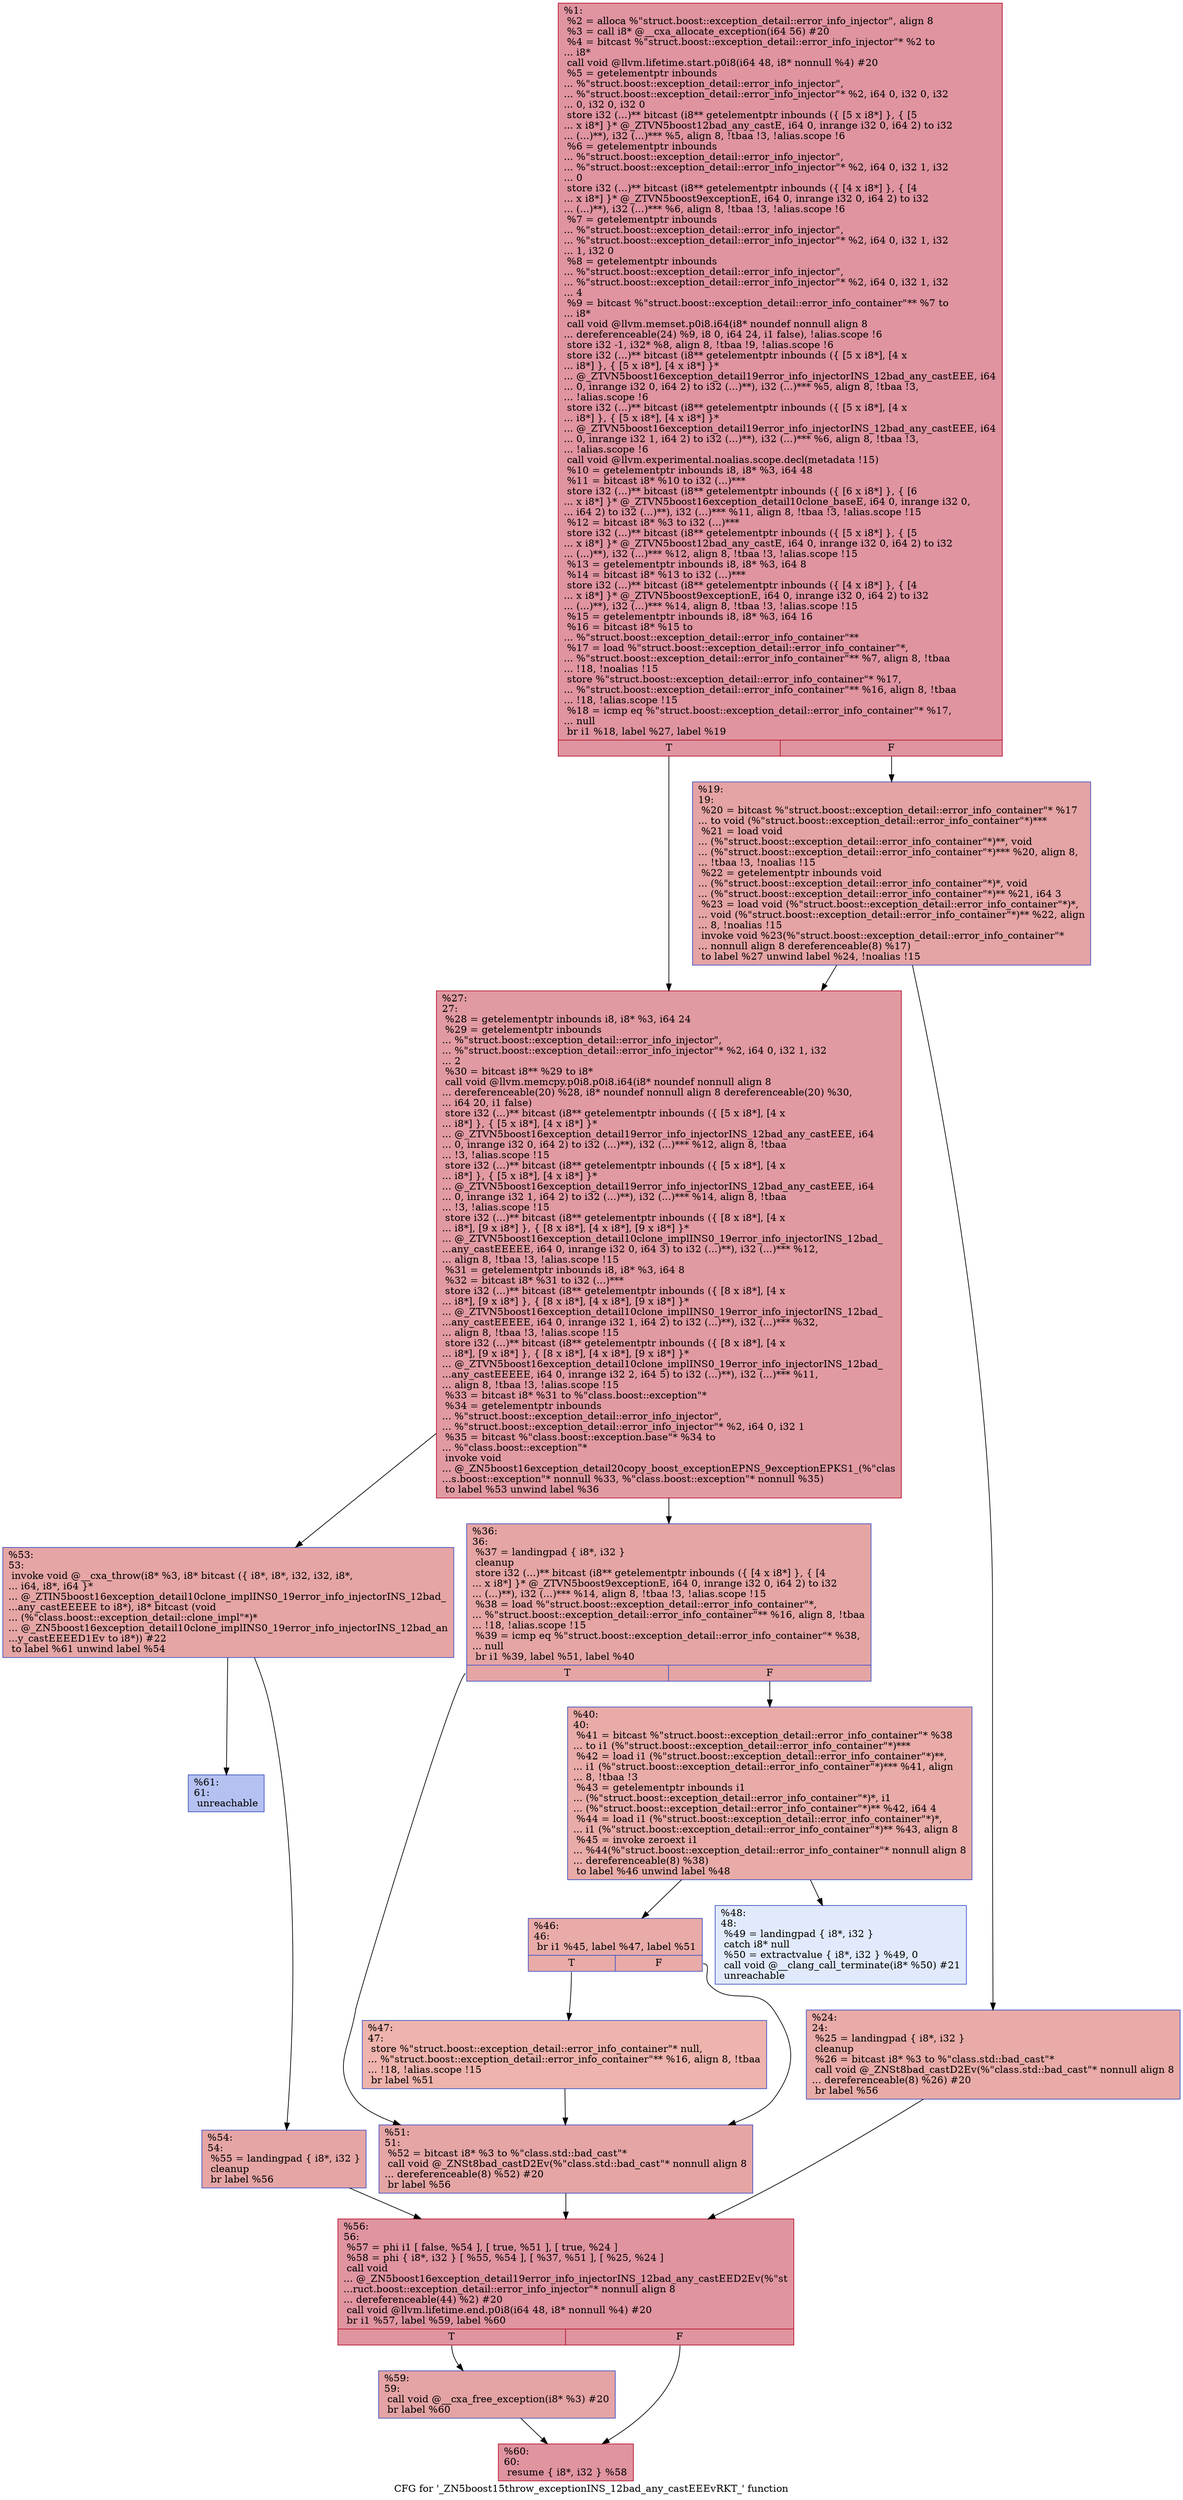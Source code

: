 digraph "CFG for '_ZN5boost15throw_exceptionINS_12bad_any_castEEEvRKT_' function" {
	label="CFG for '_ZN5boost15throw_exceptionINS_12bad_any_castEEEvRKT_' function";

	Node0x557e589af740 [shape=record,color="#b70d28ff", style=filled, fillcolor="#b70d2870",label="{%1:\l  %2 = alloca %\"struct.boost::exception_detail::error_info_injector\", align 8\l  %3 = call i8* @__cxa_allocate_exception(i64 56) #20\l  %4 = bitcast %\"struct.boost::exception_detail::error_info_injector\"* %2 to\l... i8*\l  call void @llvm.lifetime.start.p0i8(i64 48, i8* nonnull %4) #20\l  %5 = getelementptr inbounds\l... %\"struct.boost::exception_detail::error_info_injector\",\l... %\"struct.boost::exception_detail::error_info_injector\"* %2, i64 0, i32 0, i32\l... 0, i32 0, i32 0\l  store i32 (...)** bitcast (i8** getelementptr inbounds (\{ [5 x i8*] \}, \{ [5\l... x i8*] \}* @_ZTVN5boost12bad_any_castE, i64 0, inrange i32 0, i64 2) to i32\l... (...)**), i32 (...)*** %5, align 8, !tbaa !3, !alias.scope !6\l  %6 = getelementptr inbounds\l... %\"struct.boost::exception_detail::error_info_injector\",\l... %\"struct.boost::exception_detail::error_info_injector\"* %2, i64 0, i32 1, i32\l... 0\l  store i32 (...)** bitcast (i8** getelementptr inbounds (\{ [4 x i8*] \}, \{ [4\l... x i8*] \}* @_ZTVN5boost9exceptionE, i64 0, inrange i32 0, i64 2) to i32\l... (...)**), i32 (...)*** %6, align 8, !tbaa !3, !alias.scope !6\l  %7 = getelementptr inbounds\l... %\"struct.boost::exception_detail::error_info_injector\",\l... %\"struct.boost::exception_detail::error_info_injector\"* %2, i64 0, i32 1, i32\l... 1, i32 0\l  %8 = getelementptr inbounds\l... %\"struct.boost::exception_detail::error_info_injector\",\l... %\"struct.boost::exception_detail::error_info_injector\"* %2, i64 0, i32 1, i32\l... 4\l  %9 = bitcast %\"struct.boost::exception_detail::error_info_container\"** %7 to\l... i8*\l  call void @llvm.memset.p0i8.i64(i8* noundef nonnull align 8\l... dereferenceable(24) %9, i8 0, i64 24, i1 false), !alias.scope !6\l  store i32 -1, i32* %8, align 8, !tbaa !9, !alias.scope !6\l  store i32 (...)** bitcast (i8** getelementptr inbounds (\{ [5 x i8*], [4 x\l... i8*] \}, \{ [5 x i8*], [4 x i8*] \}*\l... @_ZTVN5boost16exception_detail19error_info_injectorINS_12bad_any_castEEE, i64\l... 0, inrange i32 0, i64 2) to i32 (...)**), i32 (...)*** %5, align 8, !tbaa !3,\l... !alias.scope !6\l  store i32 (...)** bitcast (i8** getelementptr inbounds (\{ [5 x i8*], [4 x\l... i8*] \}, \{ [5 x i8*], [4 x i8*] \}*\l... @_ZTVN5boost16exception_detail19error_info_injectorINS_12bad_any_castEEE, i64\l... 0, inrange i32 1, i64 2) to i32 (...)**), i32 (...)*** %6, align 8, !tbaa !3,\l... !alias.scope !6\l  call void @llvm.experimental.noalias.scope.decl(metadata !15)\l  %10 = getelementptr inbounds i8, i8* %3, i64 48\l  %11 = bitcast i8* %10 to i32 (...)***\l  store i32 (...)** bitcast (i8** getelementptr inbounds (\{ [6 x i8*] \}, \{ [6\l... x i8*] \}* @_ZTVN5boost16exception_detail10clone_baseE, i64 0, inrange i32 0,\l... i64 2) to i32 (...)**), i32 (...)*** %11, align 8, !tbaa !3, !alias.scope !15\l  %12 = bitcast i8* %3 to i32 (...)***\l  store i32 (...)** bitcast (i8** getelementptr inbounds (\{ [5 x i8*] \}, \{ [5\l... x i8*] \}* @_ZTVN5boost12bad_any_castE, i64 0, inrange i32 0, i64 2) to i32\l... (...)**), i32 (...)*** %12, align 8, !tbaa !3, !alias.scope !15\l  %13 = getelementptr inbounds i8, i8* %3, i64 8\l  %14 = bitcast i8* %13 to i32 (...)***\l  store i32 (...)** bitcast (i8** getelementptr inbounds (\{ [4 x i8*] \}, \{ [4\l... x i8*] \}* @_ZTVN5boost9exceptionE, i64 0, inrange i32 0, i64 2) to i32\l... (...)**), i32 (...)*** %14, align 8, !tbaa !3, !alias.scope !15\l  %15 = getelementptr inbounds i8, i8* %3, i64 16\l  %16 = bitcast i8* %15 to\l... %\"struct.boost::exception_detail::error_info_container\"**\l  %17 = load %\"struct.boost::exception_detail::error_info_container\"*,\l... %\"struct.boost::exception_detail::error_info_container\"** %7, align 8, !tbaa\l... !18, !noalias !15\l  store %\"struct.boost::exception_detail::error_info_container\"* %17,\l... %\"struct.boost::exception_detail::error_info_container\"** %16, align 8, !tbaa\l... !18, !alias.scope !15\l  %18 = icmp eq %\"struct.boost::exception_detail::error_info_container\"* %17,\l... null\l  br i1 %18, label %27, label %19\l|{<s0>T|<s1>F}}"];
	Node0x557e589af740:s0 -> Node0x557e589b2930;
	Node0x557e589af740:s1 -> Node0x557e589b29c0;
	Node0x557e589b29c0 [shape=record,color="#3d50c3ff", style=filled, fillcolor="#c32e3170",label="{%19:\l19:                                               \l  %20 = bitcast %\"struct.boost::exception_detail::error_info_container\"* %17\l... to void (%\"struct.boost::exception_detail::error_info_container\"*)***\l  %21 = load void\l... (%\"struct.boost::exception_detail::error_info_container\"*)**, void\l... (%\"struct.boost::exception_detail::error_info_container\"*)*** %20, align 8,\l... !tbaa !3, !noalias !15\l  %22 = getelementptr inbounds void\l... (%\"struct.boost::exception_detail::error_info_container\"*)*, void\l... (%\"struct.boost::exception_detail::error_info_container\"*)** %21, i64 3\l  %23 = load void (%\"struct.boost::exception_detail::error_info_container\"*)*,\l... void (%\"struct.boost::exception_detail::error_info_container\"*)** %22, align\l... 8, !noalias !15\l  invoke void %23(%\"struct.boost::exception_detail::error_info_container\"*\l... nonnull align 8 dereferenceable(8) %17)\l          to label %27 unwind label %24, !noalias !15\l}"];
	Node0x557e589b29c0 -> Node0x557e589b2930;
	Node0x557e589b29c0 -> Node0x557e589b2cf0;
	Node0x557e589b2cf0 [shape=record,color="#3d50c3ff", style=filled, fillcolor="#cc403a70",label="{%24:\l24:                                               \l  %25 = landingpad \{ i8*, i32 \}\l          cleanup\l  %26 = bitcast i8* %3 to %\"class.std::bad_cast\"*\l  call void @_ZNSt8bad_castD2Ev(%\"class.std::bad_cast\"* nonnull align 8\l... dereferenceable(8) %26) #20\l  br label %56\l}"];
	Node0x557e589b2cf0 -> Node0x557e589b30c0;
	Node0x557e589b2930 [shape=record,color="#b70d28ff", style=filled, fillcolor="#bb1b2c70",label="{%27:\l27:                                               \l  %28 = getelementptr inbounds i8, i8* %3, i64 24\l  %29 = getelementptr inbounds\l... %\"struct.boost::exception_detail::error_info_injector\",\l... %\"struct.boost::exception_detail::error_info_injector\"* %2, i64 0, i32 1, i32\l... 2\l  %30 = bitcast i8** %29 to i8*\l  call void @llvm.memcpy.p0i8.p0i8.i64(i8* noundef nonnull align 8\l... dereferenceable(20) %28, i8* noundef nonnull align 8 dereferenceable(20) %30,\l... i64 20, i1 false)\l  store i32 (...)** bitcast (i8** getelementptr inbounds (\{ [5 x i8*], [4 x\l... i8*] \}, \{ [5 x i8*], [4 x i8*] \}*\l... @_ZTVN5boost16exception_detail19error_info_injectorINS_12bad_any_castEEE, i64\l... 0, inrange i32 0, i64 2) to i32 (...)**), i32 (...)*** %12, align 8, !tbaa\l... !3, !alias.scope !15\l  store i32 (...)** bitcast (i8** getelementptr inbounds (\{ [5 x i8*], [4 x\l... i8*] \}, \{ [5 x i8*], [4 x i8*] \}*\l... @_ZTVN5boost16exception_detail19error_info_injectorINS_12bad_any_castEEE, i64\l... 0, inrange i32 1, i64 2) to i32 (...)**), i32 (...)*** %14, align 8, !tbaa\l... !3, !alias.scope !15\l  store i32 (...)** bitcast (i8** getelementptr inbounds (\{ [8 x i8*], [4 x\l... i8*], [9 x i8*] \}, \{ [8 x i8*], [4 x i8*], [9 x i8*] \}*\l... @_ZTVN5boost16exception_detail10clone_implINS0_19error_info_injectorINS_12bad_\l...any_castEEEEE, i64 0, inrange i32 0, i64 3) to i32 (...)**), i32 (...)*** %12,\l... align 8, !tbaa !3, !alias.scope !15\l  %31 = getelementptr inbounds i8, i8* %3, i64 8\l  %32 = bitcast i8* %31 to i32 (...)***\l  store i32 (...)** bitcast (i8** getelementptr inbounds (\{ [8 x i8*], [4 x\l... i8*], [9 x i8*] \}, \{ [8 x i8*], [4 x i8*], [9 x i8*] \}*\l... @_ZTVN5boost16exception_detail10clone_implINS0_19error_info_injectorINS_12bad_\l...any_castEEEEE, i64 0, inrange i32 1, i64 2) to i32 (...)**), i32 (...)*** %32,\l... align 8, !tbaa !3, !alias.scope !15\l  store i32 (...)** bitcast (i8** getelementptr inbounds (\{ [8 x i8*], [4 x\l... i8*], [9 x i8*] \}, \{ [8 x i8*], [4 x i8*], [9 x i8*] \}*\l... @_ZTVN5boost16exception_detail10clone_implINS0_19error_info_injectorINS_12bad_\l...any_castEEEEE, i64 0, inrange i32 2, i64 5) to i32 (...)**), i32 (...)*** %11,\l... align 8, !tbaa !3, !alias.scope !15\l  %33 = bitcast i8* %31 to %\"class.boost::exception\"*\l  %34 = getelementptr inbounds\l... %\"struct.boost::exception_detail::error_info_injector\",\l... %\"struct.boost::exception_detail::error_info_injector\"* %2, i64 0, i32 1\l  %35 = bitcast %\"class.boost::exception.base\"* %34 to\l... %\"class.boost::exception\"*\l  invoke void\l... @_ZN5boost16exception_detail20copy_boost_exceptionEPNS_9exceptionEPKS1_(%\"clas\l...s.boost::exception\"* nonnull %33, %\"class.boost::exception\"* nonnull %35)\l          to label %53 unwind label %36\l}"];
	Node0x557e589b2930 -> Node0x557e589b3eb0;
	Node0x557e589b2930 -> Node0x557e589b3f40;
	Node0x557e589b3f40 [shape=record,color="#3d50c3ff", style=filled, fillcolor="#c5333470",label="{%36:\l36:                                               \l  %37 = landingpad \{ i8*, i32 \}\l          cleanup\l  store i32 (...)** bitcast (i8** getelementptr inbounds (\{ [4 x i8*] \}, \{ [4\l... x i8*] \}* @_ZTVN5boost9exceptionE, i64 0, inrange i32 0, i64 2) to i32\l... (...)**), i32 (...)*** %14, align 8, !tbaa !3, !alias.scope !15\l  %38 = load %\"struct.boost::exception_detail::error_info_container\"*,\l... %\"struct.boost::exception_detail::error_info_container\"** %16, align 8, !tbaa\l... !18, !alias.scope !15\l  %39 = icmp eq %\"struct.boost::exception_detail::error_info_container\"* %38,\l... null\l  br i1 %39, label %51, label %40\l|{<s0>T|<s1>F}}"];
	Node0x557e589b3f40:s0 -> Node0x557e589b4430;
	Node0x557e589b3f40:s1 -> Node0x557e589b44c0;
	Node0x557e589b44c0 [shape=record,color="#3d50c3ff", style=filled, fillcolor="#cc403a70",label="{%40:\l40:                                               \l  %41 = bitcast %\"struct.boost::exception_detail::error_info_container\"* %38\l... to i1 (%\"struct.boost::exception_detail::error_info_container\"*)***\l  %42 = load i1 (%\"struct.boost::exception_detail::error_info_container\"*)**,\l... i1 (%\"struct.boost::exception_detail::error_info_container\"*)*** %41, align\l... 8, !tbaa !3\l  %43 = getelementptr inbounds i1\l... (%\"struct.boost::exception_detail::error_info_container\"*)*, i1\l... (%\"struct.boost::exception_detail::error_info_container\"*)** %42, i64 4\l  %44 = load i1 (%\"struct.boost::exception_detail::error_info_container\"*)*,\l... i1 (%\"struct.boost::exception_detail::error_info_container\"*)** %43, align 8\l  %45 = invoke zeroext i1\l... %44(%\"struct.boost::exception_detail::error_info_container\"* nonnull align 8\l... dereferenceable(8) %38)\l          to label %46 unwind label %48\l}"];
	Node0x557e589b44c0 -> Node0x557e589b47f0;
	Node0x557e589b44c0 -> Node0x557e589b4840;
	Node0x557e589b47f0 [shape=record,color="#3d50c3ff", style=filled, fillcolor="#cc403a70",label="{%46:\l46:                                               \l  br i1 %45, label %47, label %51\l|{<s0>T|<s1>F}}"];
	Node0x557e589b47f0:s0 -> Node0x557e589b4a40;
	Node0x557e589b47f0:s1 -> Node0x557e589b4430;
	Node0x557e589b4a40 [shape=record,color="#3d50c3ff", style=filled, fillcolor="#d6524470",label="{%47:\l47:                                               \l  store %\"struct.boost::exception_detail::error_info_container\"* null,\l... %\"struct.boost::exception_detail::error_info_container\"** %16, align 8, !tbaa\l... !18, !alias.scope !15\l  br label %51\l}"];
	Node0x557e589b4a40 -> Node0x557e589b4430;
	Node0x557e589b4840 [shape=record,color="#3d50c3ff", style=filled, fillcolor="#b9d0f970",label="{%48:\l48:                                               \l  %49 = landingpad \{ i8*, i32 \}\l          catch i8* null\l  %50 = extractvalue \{ i8*, i32 \} %49, 0\l  call void @__clang_call_terminate(i8* %50) #21\l  unreachable\l}"];
	Node0x557e589b4430 [shape=record,color="#3d50c3ff", style=filled, fillcolor="#c5333470",label="{%51:\l51:                                               \l  %52 = bitcast i8* %3 to %\"class.std::bad_cast\"*\l  call void @_ZNSt8bad_castD2Ev(%\"class.std::bad_cast\"* nonnull align 8\l... dereferenceable(8) %52) #20\l  br label %56\l}"];
	Node0x557e589b4430 -> Node0x557e589b30c0;
	Node0x557e589b3eb0 [shape=record,color="#3d50c3ff", style=filled, fillcolor="#c5333470",label="{%53:\l53:                                               \l  invoke void @__cxa_throw(i8* %3, i8* bitcast (\{ i8*, i8*, i32, i32, i8*,\l... i64, i8*, i64 \}*\l... @_ZTIN5boost16exception_detail10clone_implINS0_19error_info_injectorINS_12bad_\l...any_castEEEEE to i8*), i8* bitcast (void\l... (%\"class.boost::exception_detail::clone_impl\"*)*\l... @_ZN5boost16exception_detail10clone_implINS0_19error_info_injectorINS_12bad_an\l...y_castEEEED1Ev to i8*)) #22\l          to label %61 unwind label %54\l}"];
	Node0x557e589b3eb0 -> Node0x557e589b51a0;
	Node0x557e589b3eb0 -> Node0x557e589b51f0;
	Node0x557e589b51f0 [shape=record,color="#3d50c3ff", style=filled, fillcolor="#c5333470",label="{%54:\l54:                                               \l  %55 = landingpad \{ i8*, i32 \}\l          cleanup\l  br label %56\l}"];
	Node0x557e589b51f0 -> Node0x557e589b30c0;
	Node0x557e589b30c0 [shape=record,color="#b70d28ff", style=filled, fillcolor="#b70d2870",label="{%56:\l56:                                               \l  %57 = phi i1 [ false, %54 ], [ true, %51 ], [ true, %24 ]\l  %58 = phi \{ i8*, i32 \} [ %55, %54 ], [ %37, %51 ], [ %25, %24 ]\l  call void\l... @_ZN5boost16exception_detail19error_info_injectorINS_12bad_any_castEED2Ev(%\"st\l...ruct.boost::exception_detail::error_info_injector\"* nonnull align 8\l... dereferenceable(44) %2) #20\l  call void @llvm.lifetime.end.p0i8(i64 48, i8* nonnull %4) #20\l  br i1 %57, label %59, label %60\l|{<s0>T|<s1>F}}"];
	Node0x557e589b30c0:s0 -> Node0x557e589b59e0;
	Node0x557e589b30c0:s1 -> Node0x557e589b5a30;
	Node0x557e589b59e0 [shape=record,color="#3d50c3ff", style=filled, fillcolor="#c32e3170",label="{%59:\l59:                                               \l  call void @__cxa_free_exception(i8* %3) #20\l  br label %60\l}"];
	Node0x557e589b59e0 -> Node0x557e589b5a30;
	Node0x557e589b5a30 [shape=record,color="#b70d28ff", style=filled, fillcolor="#b70d2870",label="{%60:\l60:                                               \l  resume \{ i8*, i32 \} %58\l}"];
	Node0x557e589b51a0 [shape=record,color="#3d50c3ff", style=filled, fillcolor="#5572df70",label="{%61:\l61:                                               \l  unreachable\l}"];
}
